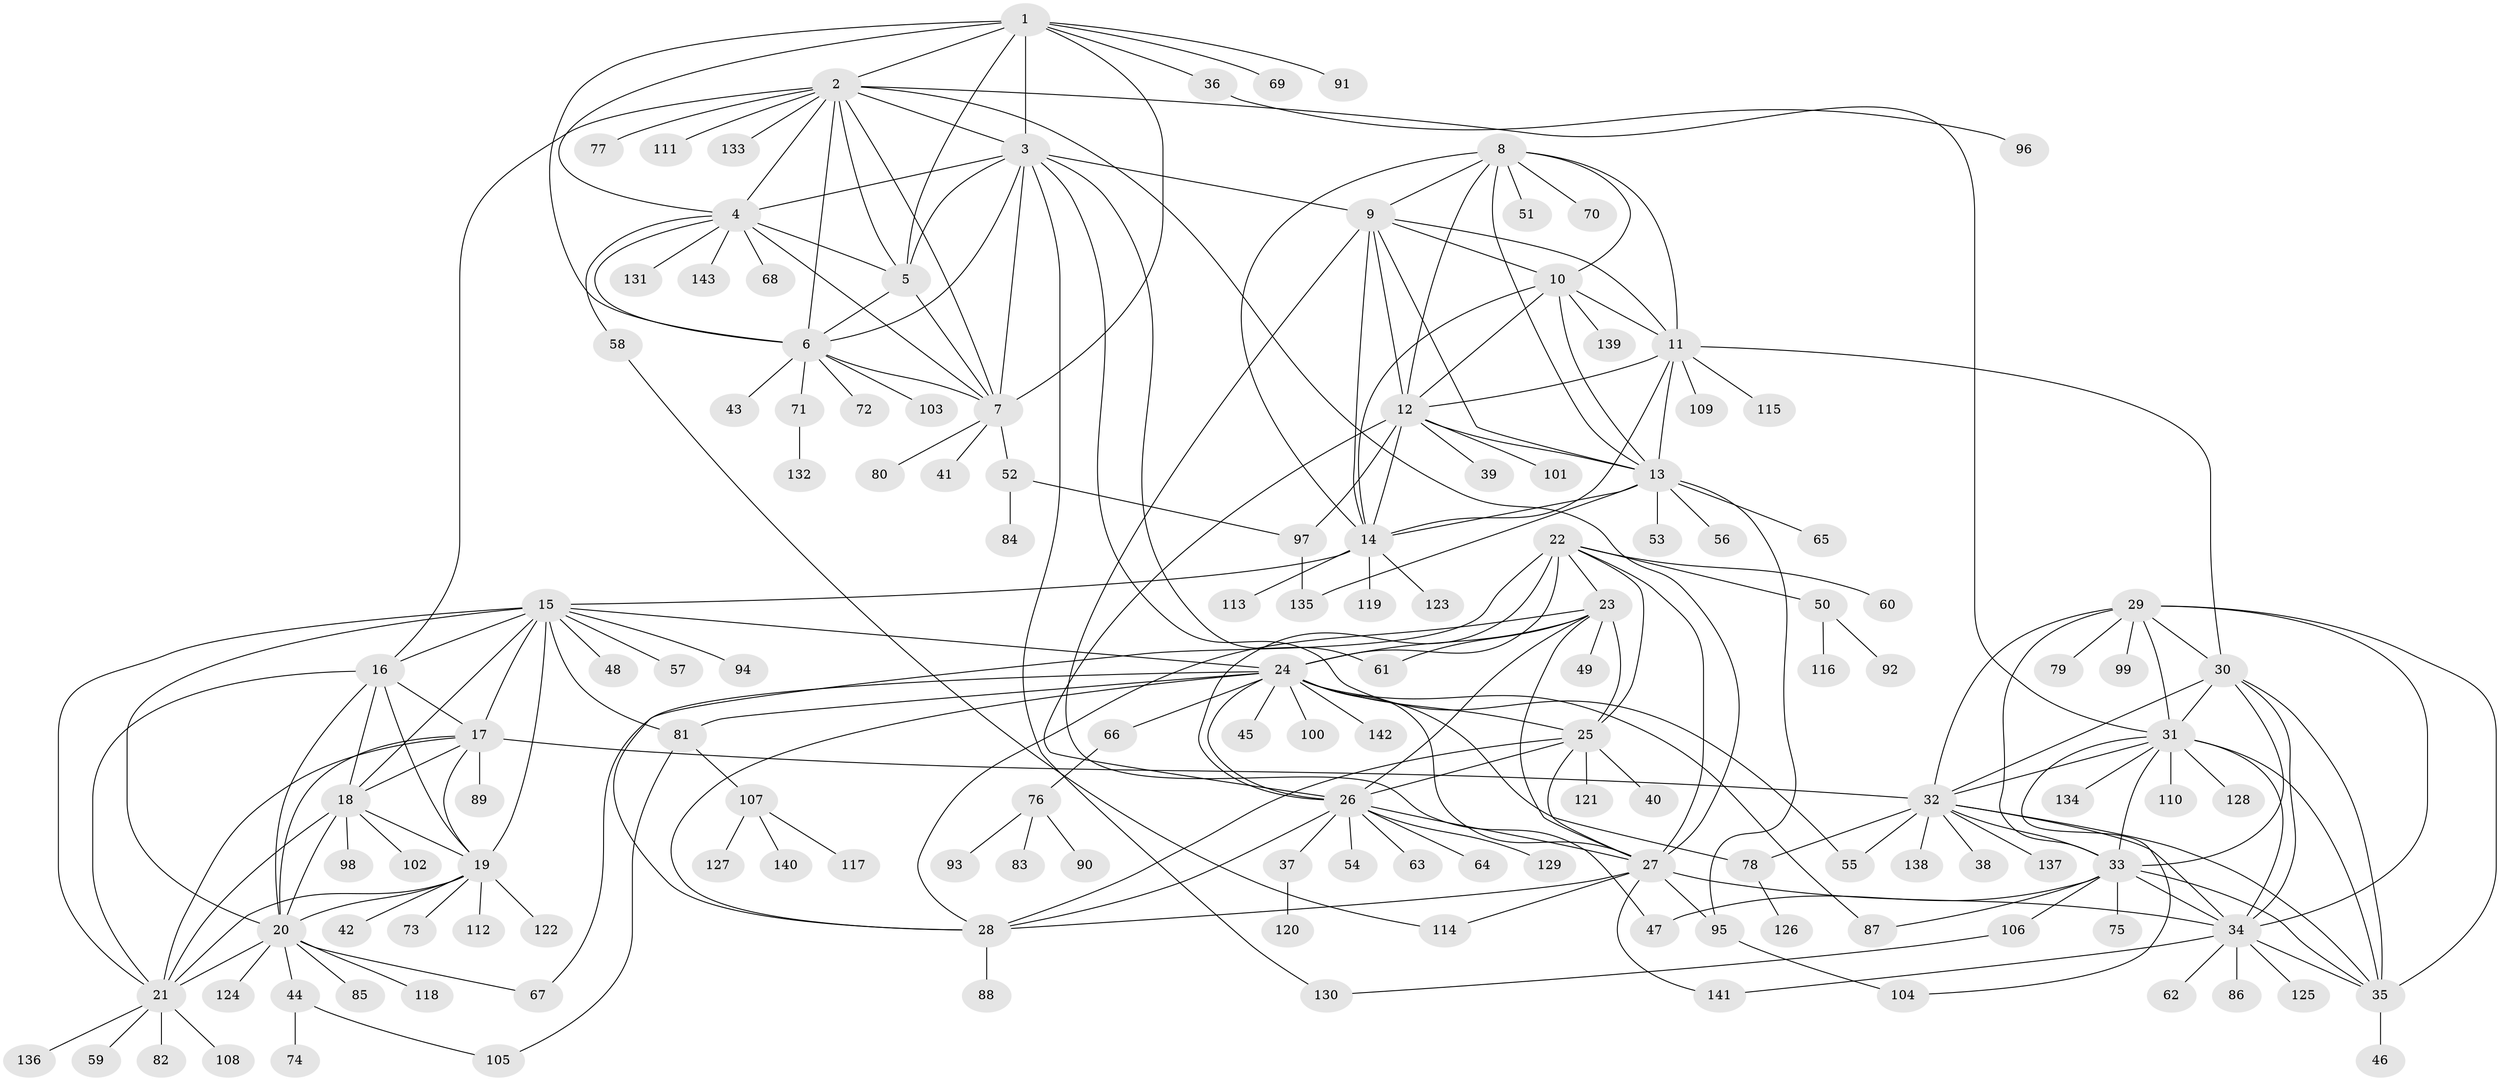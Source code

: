 // Generated by graph-tools (version 1.1) at 2025/11/02/27/25 16:11:38]
// undirected, 143 vertices, 238 edges
graph export_dot {
graph [start="1"]
  node [color=gray90,style=filled];
  1;
  2;
  3;
  4;
  5;
  6;
  7;
  8;
  9;
  10;
  11;
  12;
  13;
  14;
  15;
  16;
  17;
  18;
  19;
  20;
  21;
  22;
  23;
  24;
  25;
  26;
  27;
  28;
  29;
  30;
  31;
  32;
  33;
  34;
  35;
  36;
  37;
  38;
  39;
  40;
  41;
  42;
  43;
  44;
  45;
  46;
  47;
  48;
  49;
  50;
  51;
  52;
  53;
  54;
  55;
  56;
  57;
  58;
  59;
  60;
  61;
  62;
  63;
  64;
  65;
  66;
  67;
  68;
  69;
  70;
  71;
  72;
  73;
  74;
  75;
  76;
  77;
  78;
  79;
  80;
  81;
  82;
  83;
  84;
  85;
  86;
  87;
  88;
  89;
  90;
  91;
  92;
  93;
  94;
  95;
  96;
  97;
  98;
  99;
  100;
  101;
  102;
  103;
  104;
  105;
  106;
  107;
  108;
  109;
  110;
  111;
  112;
  113;
  114;
  115;
  116;
  117;
  118;
  119;
  120;
  121;
  122;
  123;
  124;
  125;
  126;
  127;
  128;
  129;
  130;
  131;
  132;
  133;
  134;
  135;
  136;
  137;
  138;
  139;
  140;
  141;
  142;
  143;
  1 -- 2;
  1 -- 3;
  1 -- 4;
  1 -- 5;
  1 -- 6;
  1 -- 7;
  1 -- 36;
  1 -- 69;
  1 -- 91;
  2 -- 3;
  2 -- 4;
  2 -- 5;
  2 -- 6;
  2 -- 7;
  2 -- 16;
  2 -- 27;
  2 -- 31;
  2 -- 77;
  2 -- 111;
  2 -- 133;
  3 -- 4;
  3 -- 5;
  3 -- 6;
  3 -- 7;
  3 -- 9;
  3 -- 55;
  3 -- 61;
  3 -- 130;
  4 -- 5;
  4 -- 6;
  4 -- 7;
  4 -- 58;
  4 -- 68;
  4 -- 131;
  4 -- 143;
  5 -- 6;
  5 -- 7;
  6 -- 7;
  6 -- 43;
  6 -- 71;
  6 -- 72;
  6 -- 103;
  7 -- 41;
  7 -- 52;
  7 -- 80;
  8 -- 9;
  8 -- 10;
  8 -- 11;
  8 -- 12;
  8 -- 13;
  8 -- 14;
  8 -- 51;
  8 -- 70;
  9 -- 10;
  9 -- 11;
  9 -- 12;
  9 -- 13;
  9 -- 14;
  9 -- 47;
  10 -- 11;
  10 -- 12;
  10 -- 13;
  10 -- 14;
  10 -- 139;
  11 -- 12;
  11 -- 13;
  11 -- 14;
  11 -- 30;
  11 -- 109;
  11 -- 115;
  12 -- 13;
  12 -- 14;
  12 -- 26;
  12 -- 39;
  12 -- 97;
  12 -- 101;
  13 -- 14;
  13 -- 53;
  13 -- 56;
  13 -- 65;
  13 -- 95;
  13 -- 135;
  14 -- 15;
  14 -- 113;
  14 -- 119;
  14 -- 123;
  15 -- 16;
  15 -- 17;
  15 -- 18;
  15 -- 19;
  15 -- 20;
  15 -- 21;
  15 -- 24;
  15 -- 48;
  15 -- 57;
  15 -- 81;
  15 -- 94;
  16 -- 17;
  16 -- 18;
  16 -- 19;
  16 -- 20;
  16 -- 21;
  17 -- 18;
  17 -- 19;
  17 -- 20;
  17 -- 21;
  17 -- 32;
  17 -- 89;
  18 -- 19;
  18 -- 20;
  18 -- 21;
  18 -- 98;
  18 -- 102;
  19 -- 20;
  19 -- 21;
  19 -- 42;
  19 -- 73;
  19 -- 112;
  19 -- 122;
  20 -- 21;
  20 -- 44;
  20 -- 67;
  20 -- 85;
  20 -- 118;
  20 -- 124;
  21 -- 59;
  21 -- 82;
  21 -- 108;
  21 -- 136;
  22 -- 23;
  22 -- 24;
  22 -- 25;
  22 -- 26;
  22 -- 27;
  22 -- 28;
  22 -- 50;
  22 -- 60;
  23 -- 24;
  23 -- 25;
  23 -- 26;
  23 -- 27;
  23 -- 28;
  23 -- 49;
  23 -- 61;
  24 -- 25;
  24 -- 26;
  24 -- 27;
  24 -- 28;
  24 -- 45;
  24 -- 66;
  24 -- 67;
  24 -- 78;
  24 -- 81;
  24 -- 87;
  24 -- 100;
  24 -- 142;
  25 -- 26;
  25 -- 27;
  25 -- 28;
  25 -- 40;
  25 -- 121;
  26 -- 27;
  26 -- 28;
  26 -- 37;
  26 -- 54;
  26 -- 63;
  26 -- 64;
  26 -- 129;
  27 -- 28;
  27 -- 34;
  27 -- 95;
  27 -- 114;
  27 -- 141;
  28 -- 88;
  29 -- 30;
  29 -- 31;
  29 -- 32;
  29 -- 33;
  29 -- 34;
  29 -- 35;
  29 -- 79;
  29 -- 99;
  30 -- 31;
  30 -- 32;
  30 -- 33;
  30 -- 34;
  30 -- 35;
  31 -- 32;
  31 -- 33;
  31 -- 34;
  31 -- 35;
  31 -- 104;
  31 -- 110;
  31 -- 128;
  31 -- 134;
  32 -- 33;
  32 -- 34;
  32 -- 35;
  32 -- 38;
  32 -- 55;
  32 -- 78;
  32 -- 137;
  32 -- 138;
  33 -- 34;
  33 -- 35;
  33 -- 47;
  33 -- 75;
  33 -- 87;
  33 -- 106;
  34 -- 35;
  34 -- 62;
  34 -- 86;
  34 -- 125;
  34 -- 141;
  35 -- 46;
  36 -- 96;
  37 -- 120;
  44 -- 74;
  44 -- 105;
  50 -- 92;
  50 -- 116;
  52 -- 84;
  52 -- 97;
  58 -- 114;
  66 -- 76;
  71 -- 132;
  76 -- 83;
  76 -- 90;
  76 -- 93;
  78 -- 126;
  81 -- 105;
  81 -- 107;
  95 -- 104;
  97 -- 135;
  106 -- 130;
  107 -- 117;
  107 -- 127;
  107 -- 140;
}

